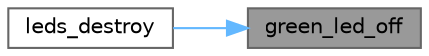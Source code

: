 digraph "green_led_off"
{
 // LATEX_PDF_SIZE
  bgcolor="transparent";
  edge [fontname=Helvetica,fontsize=10,labelfontname=Helvetica,labelfontsize=10];
  node [fontname=Helvetica,fontsize=10,shape=box,height=0.2,width=0.4];
  rankdir="RL";
  Node1 [id="Node000001",label="green_led_off",height=0.2,width=0.4,color="gray40", fillcolor="grey60", style="filled", fontcolor="black",tooltip="Same as green_led_onoff(led, LED_OFF). Works in all modes."];
  Node1 -> Node2 [id="edge1_Node000001_Node000002",dir="back",color="steelblue1",style="solid",tooltip=" "];
  Node2 [id="Node000002",label="leds_destroy",height=0.2,width=0.4,color="grey40", fillcolor="white", style="filled",URL="$group__LEDS.html#ga76a9b8042477e7fc4cb0d4dd9ffd3ae5",tooltip=" "];
}
